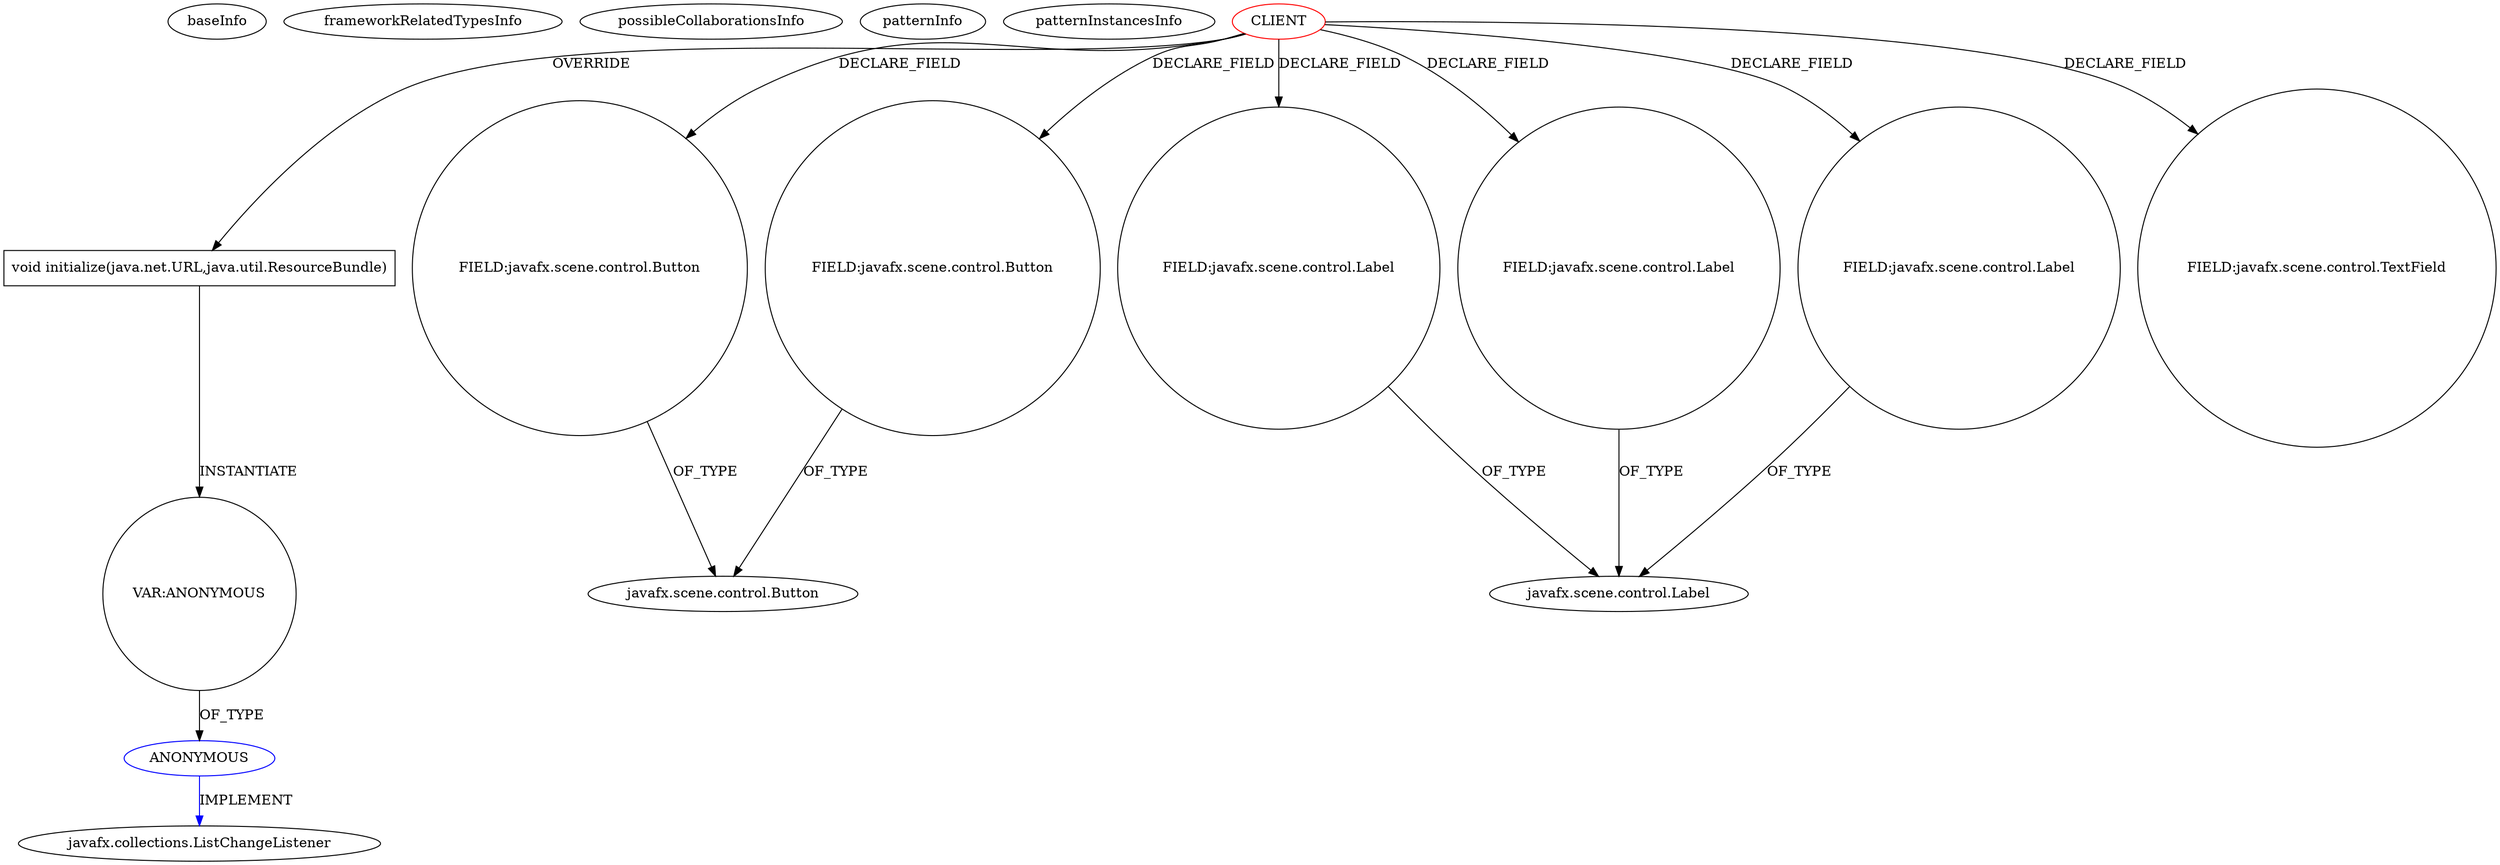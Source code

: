 digraph {
baseInfo[graphId=1766,category="pattern",isAnonymous=false,possibleRelation=false]
frameworkRelatedTypesInfo[]
possibleCollaborationsInfo[]
patternInfo[frequency=2.0,patternRootClient=0]
patternInstancesInfo[0="7thwheel-medaka-chan~/7thwheel-medaka-chan/medaka-chan-master/src/seventhwheel/pos/controller/PosController.java~PosController~30",1="bianconejo-CEFX~/bianconejo-CEFX/CEFX-master/src/cefx/CECommandeController.java~CECommandeController~2084"]
81[label="javafx.collections.ListChangeListener",vertexType="FRAMEWORK_INTERFACE_TYPE",isFrameworkType=false]
80[label="ANONYMOUS",vertexType="REFERENCE_ANONYMOUS_DECLARATION",isFrameworkType=false,color=blue]
79[label="VAR:ANONYMOUS",vertexType="VARIABLE_EXPRESION",isFrameworkType=false,shape=circle]
38[label="void initialize(java.net.URL,java.util.ResourceBundle)",vertexType="OVERRIDING_METHOD_DECLARATION",isFrameworkType=false,shape=box]
0[label="CLIENT",vertexType="ROOT_CLIENT_CLASS_DECLARATION",isFrameworkType=false,color=red]
8[label="FIELD:javafx.scene.control.Button",vertexType="FIELD_DECLARATION",isFrameworkType=false,shape=circle]
6[label="FIELD:javafx.scene.control.Button",vertexType="FIELD_DECLARATION",isFrameworkType=false,shape=circle]
24[label="FIELD:javafx.scene.control.Label",vertexType="FIELD_DECLARATION",isFrameworkType=false,shape=circle]
21[label="javafx.scene.control.Label",vertexType="FRAMEWORK_CLASS_TYPE",isFrameworkType=false]
20[label="FIELD:javafx.scene.control.Label",vertexType="FIELD_DECLARATION",isFrameworkType=false,shape=circle]
26[label="FIELD:javafx.scene.control.Label",vertexType="FIELD_DECLARATION",isFrameworkType=false,shape=circle]
7[label="javafx.scene.control.Button",vertexType="FRAMEWORK_CLASS_TYPE",isFrameworkType=false]
34[label="FIELD:javafx.scene.control.TextField",vertexType="FIELD_DECLARATION",isFrameworkType=false,shape=circle]
24->21[label="OF_TYPE"]
0->6[label="DECLARE_FIELD"]
38->79[label="INSTANTIATE"]
0->8[label="DECLARE_FIELD"]
0->26[label="DECLARE_FIELD"]
80->81[label="IMPLEMENT",color=blue]
26->21[label="OF_TYPE"]
0->34[label="DECLARE_FIELD"]
0->24[label="DECLARE_FIELD"]
6->7[label="OF_TYPE"]
79->80[label="OF_TYPE"]
0->38[label="OVERRIDE"]
8->7[label="OF_TYPE"]
0->20[label="DECLARE_FIELD"]
20->21[label="OF_TYPE"]
}
